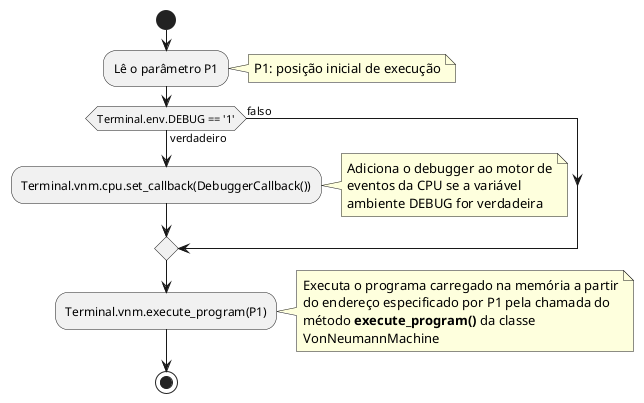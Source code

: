 @startuml terminal_EXC
start
  :Lê o parâmetro P1;
  note right
    P1: posição inicial de execução
  end note
  if (Terminal.env.DEBUG == '1') then (verdadeiro)
    :Terminal.vnm.cpu.set_callback(DebuggerCallback());
    note right
      Adiciona o debugger ao motor de
      eventos da CPU se a variável
      ambiente DEBUG for verdadeira
    end note
  else (falso)
  end if;
  :Terminal.vnm.execute_program(P1);
  note right
    Executa o programa carregado na memória a partir
    do endereço especificado por P1 pela chamada do
    método **execute_program()** da classe 
    VonNeumannMachine
  end note
stop
@enduml